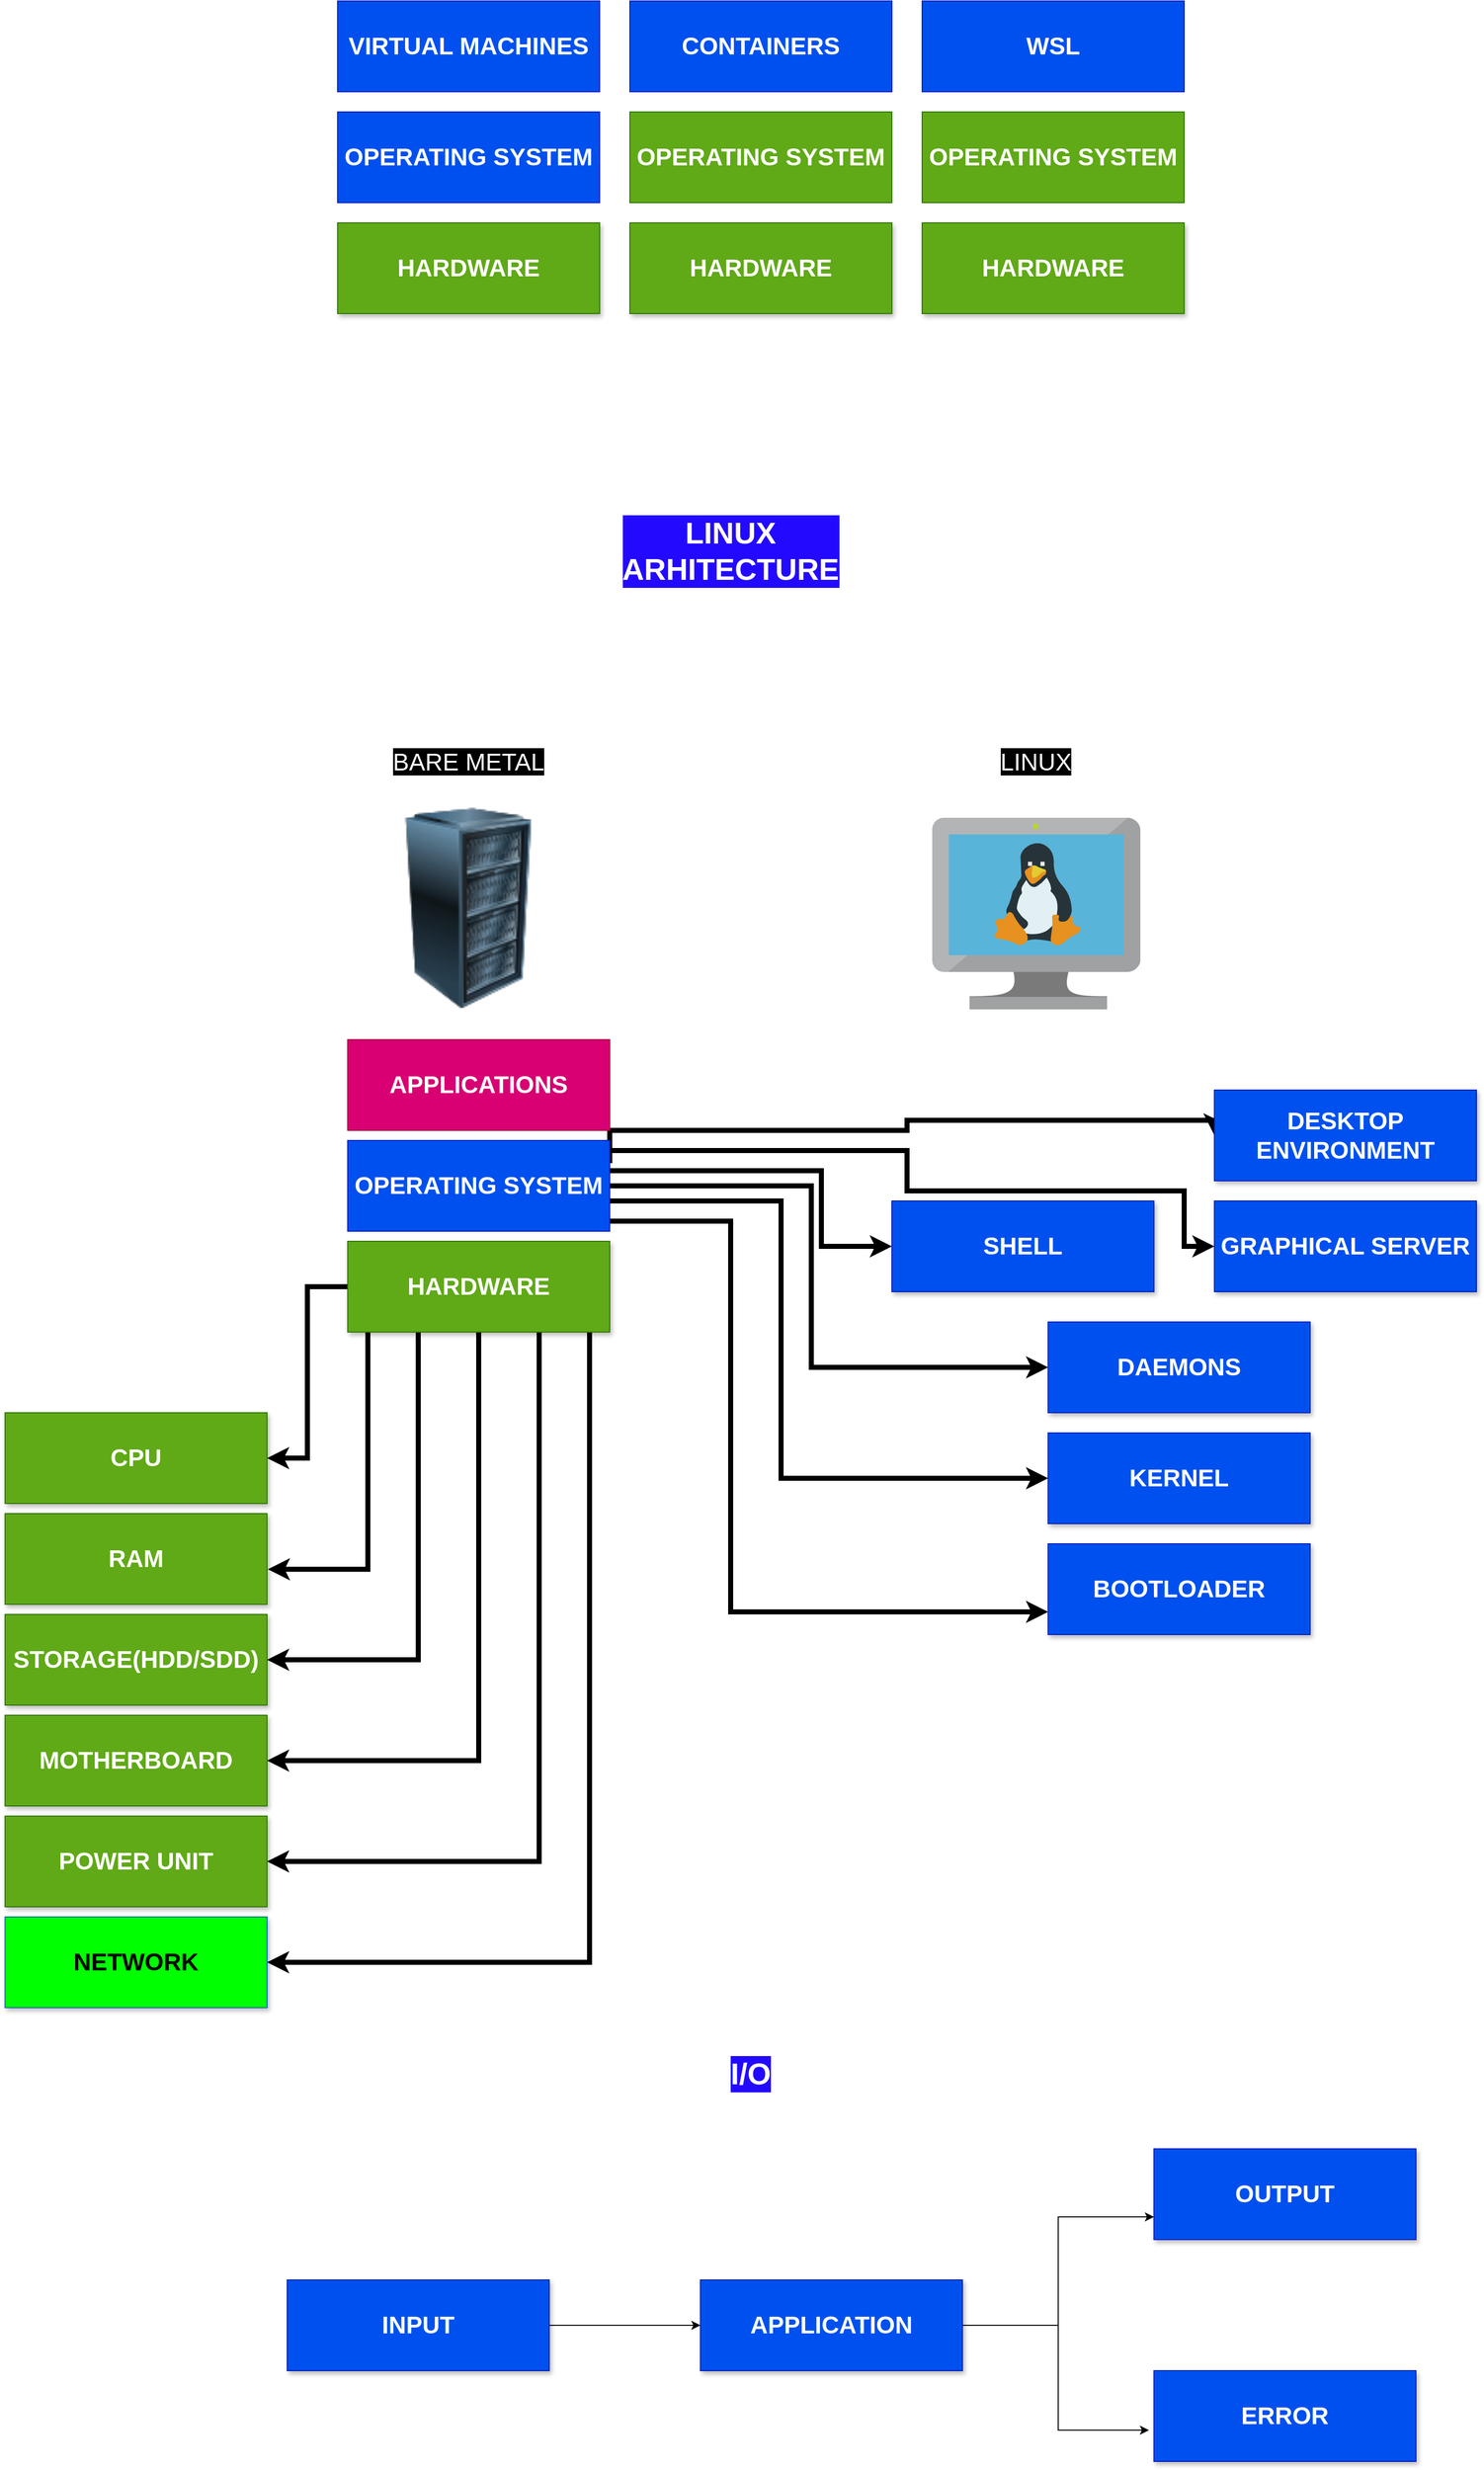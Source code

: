 <mxfile>
    <diagram id="ZzrY9_B9jC9xOs_7Z7fI" name="Page-1">
        <mxGraphModel dx="3777" dy="2998" grid="1" gridSize="10" guides="1" tooltips="1" connect="1" arrows="1" fold="1" page="1" pageScale="1" pageWidth="850" pageHeight="1100" math="0" shadow="0">
            <root>
                <mxCell id="0"/>
                <mxCell id="1" parent="0"/>
                <mxCell id="KKc4-tbAbIuKgvvOoJ8D-1" value="" style="image;html=1;image=img/lib/clip_art/computers/Server_Rack_128x128.png" parent="1" vertex="1">
                    <mxGeometry x="-340" y="770" width="140" height="200" as="geometry"/>
                </mxCell>
                <mxCell id="rJqn0r7HXvhNdOzZmETf-32" style="edgeStyle=orthogonalEdgeStyle;rounded=0;orthogonalLoop=1;jettySize=auto;html=1;entryX=1;entryY=0.5;entryDx=0;entryDy=0;strokeWidth=5;" parent="1" source="KKc4-tbAbIuKgvvOoJ8D-4" target="rJqn0r7HXvhNdOzZmETf-4" edge="1">
                    <mxGeometry relative="1" as="geometry"/>
                </mxCell>
                <mxCell id="rJqn0r7HXvhNdOzZmETf-33" style="edgeStyle=orthogonalEdgeStyle;rounded=0;orthogonalLoop=1;jettySize=auto;html=1;entryX=1.003;entryY=0.614;entryDx=0;entryDy=0;entryPerimeter=0;strokeWidth=5;" parent="1" source="KKc4-tbAbIuKgvvOoJ8D-4" target="rJqn0r7HXvhNdOzZmETf-5" edge="1">
                    <mxGeometry relative="1" as="geometry">
                        <Array as="points">
                            <mxPoint x="-370" y="1525"/>
                        </Array>
                    </mxGeometry>
                </mxCell>
                <mxCell id="rJqn0r7HXvhNdOzZmETf-34" style="edgeStyle=orthogonalEdgeStyle;rounded=0;orthogonalLoop=1;jettySize=auto;html=1;entryX=1;entryY=0.5;entryDx=0;entryDy=0;strokeWidth=5;" parent="1" source="KKc4-tbAbIuKgvvOoJ8D-4" target="rJqn0r7HXvhNdOzZmETf-6" edge="1">
                    <mxGeometry relative="1" as="geometry">
                        <Array as="points">
                            <mxPoint x="-320" y="1615"/>
                        </Array>
                    </mxGeometry>
                </mxCell>
                <mxCell id="rJqn0r7HXvhNdOzZmETf-35" style="edgeStyle=orthogonalEdgeStyle;rounded=0;orthogonalLoop=1;jettySize=auto;html=1;entryX=1;entryY=0.5;entryDx=0;entryDy=0;strokeWidth=5;" parent="1" source="KKc4-tbAbIuKgvvOoJ8D-4" target="rJqn0r7HXvhNdOzZmETf-3" edge="1">
                    <mxGeometry relative="1" as="geometry">
                        <Array as="points">
                            <mxPoint x="-260" y="1715"/>
                        </Array>
                    </mxGeometry>
                </mxCell>
                <mxCell id="rJqn0r7HXvhNdOzZmETf-36" style="edgeStyle=orthogonalEdgeStyle;rounded=0;orthogonalLoop=1;jettySize=auto;html=1;entryX=1;entryY=0.5;entryDx=0;entryDy=0;strokeWidth=5;" parent="1" source="KKc4-tbAbIuKgvvOoJ8D-4" target="rJqn0r7HXvhNdOzZmETf-7" edge="1">
                    <mxGeometry relative="1" as="geometry">
                        <Array as="points">
                            <mxPoint x="-200" y="1815"/>
                        </Array>
                    </mxGeometry>
                </mxCell>
                <mxCell id="rJqn0r7HXvhNdOzZmETf-37" style="edgeStyle=orthogonalEdgeStyle;rounded=0;orthogonalLoop=1;jettySize=auto;html=1;entryX=1;entryY=0.5;entryDx=0;entryDy=0;strokeWidth=5;" parent="1" source="KKc4-tbAbIuKgvvOoJ8D-4" target="rJqn0r7HXvhNdOzZmETf-13" edge="1">
                    <mxGeometry relative="1" as="geometry">
                        <Array as="points">
                            <mxPoint x="-150" y="1915"/>
                        </Array>
                    </mxGeometry>
                </mxCell>
                <mxCell id="KKc4-tbAbIuKgvvOoJ8D-4" value="&lt;font style=&quot;font-size: 24px&quot;&gt;HARDWARE&lt;/font&gt;" style="rounded=0;whiteSpace=wrap;html=1;fillColor=#60a917;strokeColor=#2D7600;fontColor=#ffffff;shadow=1;fontStyle=1" parent="1" vertex="1">
                    <mxGeometry x="-390" y="1200" width="260" height="90" as="geometry"/>
                </mxCell>
                <mxCell id="rJqn0r7HXvhNdOzZmETf-23" style="edgeStyle=orthogonalEdgeStyle;rounded=0;orthogonalLoop=1;jettySize=auto;html=1;entryX=0;entryY=0.75;entryDx=0;entryDy=0;strokeWidth=5;" parent="1" source="KKc4-tbAbIuKgvvOoJ8D-5" target="rJqn0r7HXvhNdOzZmETf-16" edge="1">
                    <mxGeometry relative="1" as="geometry">
                        <Array as="points">
                            <mxPoint x="-10" y="1180"/>
                            <mxPoint x="-10" y="1568"/>
                        </Array>
                    </mxGeometry>
                </mxCell>
                <mxCell id="rJqn0r7HXvhNdOzZmETf-24" style="edgeStyle=orthogonalEdgeStyle;rounded=0;orthogonalLoop=1;jettySize=auto;html=1;entryX=0;entryY=0.5;entryDx=0;entryDy=0;strokeWidth=5;" parent="1" source="KKc4-tbAbIuKgvvOoJ8D-5" target="rJqn0r7HXvhNdOzZmETf-17" edge="1">
                    <mxGeometry relative="1" as="geometry">
                        <Array as="points">
                            <mxPoint x="40" y="1160"/>
                            <mxPoint x="40" y="1435"/>
                        </Array>
                    </mxGeometry>
                </mxCell>
                <mxCell id="rJqn0r7HXvhNdOzZmETf-25" style="edgeStyle=orthogonalEdgeStyle;rounded=0;orthogonalLoop=1;jettySize=auto;html=1;entryX=0;entryY=0.5;entryDx=0;entryDy=0;strokeWidth=5;" parent="1" source="KKc4-tbAbIuKgvvOoJ8D-5" target="rJqn0r7HXvhNdOzZmETf-19" edge="1">
                    <mxGeometry relative="1" as="geometry">
                        <Array as="points">
                            <mxPoint x="80" y="1130"/>
                            <mxPoint x="80" y="1205"/>
                        </Array>
                    </mxGeometry>
                </mxCell>
                <mxCell id="rJqn0r7HXvhNdOzZmETf-26" style="edgeStyle=orthogonalEdgeStyle;rounded=0;orthogonalLoop=1;jettySize=auto;html=1;exitX=1;exitY=0.25;exitDx=0;exitDy=0;strokeWidth=5;entryX=0;entryY=0.5;entryDx=0;entryDy=0;" parent="1" source="KKc4-tbAbIuKgvvOoJ8D-5" target="rJqn0r7HXvhNdOzZmETf-21" edge="1">
                    <mxGeometry relative="1" as="geometry">
                        <mxPoint x="410" y="1122.75" as="targetPoint"/>
                        <Array as="points">
                            <mxPoint x="-130" y="1090"/>
                            <mxPoint x="165" y="1090"/>
                            <mxPoint x="165" y="1080"/>
                            <mxPoint x="470" y="1080"/>
                        </Array>
                    </mxGeometry>
                </mxCell>
                <mxCell id="rJqn0r7HXvhNdOzZmETf-28" style="edgeStyle=orthogonalEdgeStyle;rounded=0;orthogonalLoop=1;jettySize=auto;html=1;entryX=0;entryY=0.5;entryDx=0;entryDy=0;strokeWidth=5;" parent="1" source="KKc4-tbAbIuKgvvOoJ8D-5" target="rJqn0r7HXvhNdOzZmETf-20" edge="1">
                    <mxGeometry relative="1" as="geometry">
                        <Array as="points">
                            <mxPoint x="165" y="1110"/>
                            <mxPoint x="165" y="1150"/>
                            <mxPoint x="440" y="1150"/>
                            <mxPoint x="440" y="1205"/>
                        </Array>
                    </mxGeometry>
                </mxCell>
                <mxCell id="rJqn0r7HXvhNdOzZmETf-29" style="edgeStyle=orthogonalEdgeStyle;rounded=0;orthogonalLoop=1;jettySize=auto;html=1;entryX=0;entryY=0.5;entryDx=0;entryDy=0;strokeWidth=5;" parent="1" source="KKc4-tbAbIuKgvvOoJ8D-5" target="rJqn0r7HXvhNdOzZmETf-18" edge="1">
                    <mxGeometry relative="1" as="geometry">
                        <Array as="points">
                            <mxPoint x="70" y="1145"/>
                            <mxPoint x="70" y="1325"/>
                        </Array>
                    </mxGeometry>
                </mxCell>
                <mxCell id="KKc4-tbAbIuKgvvOoJ8D-5" value="&lt;span style=&quot;font-size: 24px&quot;&gt;OPERATING SYSTEM&lt;/span&gt;" style="rounded=0;whiteSpace=wrap;html=1;fillColor=#0050ef;strokeColor=#001DBC;fontColor=#ffffff;fontStyle=1" parent="1" vertex="1">
                    <mxGeometry x="-390" y="1100" width="260" height="90" as="geometry"/>
                </mxCell>
                <mxCell id="KKc4-tbAbIuKgvvOoJ8D-6" value="&lt;font style=&quot;font-size: 24px&quot;&gt;APPLICATIONS&lt;/font&gt;" style="rounded=0;whiteSpace=wrap;html=1;fillColor=#d80073;strokeColor=#A50040;fontColor=#ffffff;fontStyle=1" parent="1" vertex="1">
                    <mxGeometry x="-390" y="1000" width="260" height="90" as="geometry"/>
                </mxCell>
                <mxCell id="KKc4-tbAbIuKgvvOoJ8D-13" value="&lt;span style=&quot;background-color: rgb(0 , 0 , 0)&quot;&gt;&lt;font color=&quot;#ffffff&quot;&gt;BARE METAL&lt;/font&gt;&lt;/span&gt;" style="text;html=1;strokeColor=none;fillColor=none;align=center;verticalAlign=middle;whiteSpace=wrap;rounded=0;fontSize=24;" parent="1" vertex="1">
                    <mxGeometry x="-360" y="700" width="180" height="50" as="geometry"/>
                </mxCell>
                <mxCell id="1fBsBW-F1X1UORex-bEd-3" value="&lt;font style=&quot;font-size: 30px;&quot;&gt;LINUX ARHITECTURE&lt;/font&gt;" style="text;html=1;strokeColor=none;fillColor=none;align=center;verticalAlign=middle;whiteSpace=wrap;rounded=0;shadow=1;labelBackgroundColor=#230AFF;fontColor=#FFFFFF;fontStyle=1" parent="1" vertex="1">
                    <mxGeometry x="-100" y="480" width="180" height="70" as="geometry"/>
                </mxCell>
                <mxCell id="rJqn0r7HXvhNdOzZmETf-2" value="" style="sketch=0;aspect=fixed;html=1;points=[];align=center;image;fontSize=12;image=img/lib/mscae/VM_Linux.svg;" parent="1" vertex="1">
                    <mxGeometry x="190" y="780" width="206.52" height="190" as="geometry"/>
                </mxCell>
                <mxCell id="rJqn0r7HXvhNdOzZmETf-3" value="&lt;font style=&quot;font-size: 24px&quot;&gt;MOTHERBOARD&lt;/font&gt;" style="rounded=0;whiteSpace=wrap;html=1;fillColor=#60a917;strokeColor=#2D7600;fontColor=#ffffff;shadow=1;fontStyle=1" parent="1" vertex="1">
                    <mxGeometry x="-730" y="1670" width="260" height="90" as="geometry"/>
                </mxCell>
                <mxCell id="rJqn0r7HXvhNdOzZmETf-4" value="&lt;font style=&quot;font-size: 24px&quot;&gt;CPU&lt;/font&gt;" style="rounded=0;whiteSpace=wrap;html=1;fillColor=#60a917;strokeColor=#2D7600;fontColor=#ffffff;shadow=1;fontStyle=1" parent="1" vertex="1">
                    <mxGeometry x="-730" y="1370" width="260" height="90" as="geometry"/>
                </mxCell>
                <mxCell id="rJqn0r7HXvhNdOzZmETf-5" value="&lt;font style=&quot;font-size: 24px&quot;&gt;RAM&lt;/font&gt;" style="rounded=0;whiteSpace=wrap;html=1;fillColor=#60a917;strokeColor=#2D7600;fontColor=#ffffff;shadow=1;fontStyle=1" parent="1" vertex="1">
                    <mxGeometry x="-730" y="1470" width="260" height="90" as="geometry"/>
                </mxCell>
                <mxCell id="rJqn0r7HXvhNdOzZmETf-6" value="&lt;font style=&quot;font-size: 24px&quot;&gt;STORAGE(HDD/SDD)&lt;/font&gt;" style="rounded=0;whiteSpace=wrap;html=1;fillColor=#60a917;strokeColor=#2D7600;fontColor=#ffffff;shadow=1;fontStyle=1" parent="1" vertex="1">
                    <mxGeometry x="-730" y="1570" width="260" height="90" as="geometry"/>
                </mxCell>
                <mxCell id="rJqn0r7HXvhNdOzZmETf-7" value="&lt;font style=&quot;font-size: 24px&quot;&gt;POWER UNIT&lt;/font&gt;" style="rounded=0;whiteSpace=wrap;html=1;fillColor=#60a917;strokeColor=#2D7600;fontColor=#ffffff;shadow=1;fontStyle=1" parent="1" vertex="1">
                    <mxGeometry x="-730" y="1770" width="260" height="90" as="geometry"/>
                </mxCell>
                <mxCell id="rJqn0r7HXvhNdOzZmETf-13" value="&lt;span style=&quot;font-size: 24px;&quot;&gt;NETWORK&lt;/span&gt;" style="rounded=0;whiteSpace=wrap;html=1;fillColor=#00FF00;strokeColor=#006EAF;fontColor=#000000;shadow=1;fontStyle=1" parent="1" vertex="1">
                    <mxGeometry x="-730" y="1870" width="260" height="90" as="geometry"/>
                </mxCell>
                <mxCell id="rJqn0r7HXvhNdOzZmETf-16" value="&lt;font style=&quot;font-size: 24px&quot;&gt;BOOTLOADER&lt;/font&gt;" style="rounded=0;whiteSpace=wrap;html=1;fillColor=#0050ef;strokeColor=#001DBC;fontColor=#ffffff;shadow=1;fontStyle=1" parent="1" vertex="1">
                    <mxGeometry x="305" y="1500" width="260" height="90" as="geometry"/>
                </mxCell>
                <mxCell id="rJqn0r7HXvhNdOzZmETf-17" value="&lt;font style=&quot;font-size: 24px&quot;&gt;KERNEL&lt;/font&gt;" style="rounded=0;whiteSpace=wrap;html=1;fillColor=#0050ef;strokeColor=#001DBC;fontColor=#ffffff;shadow=1;fontStyle=1" parent="1" vertex="1">
                    <mxGeometry x="305" y="1390" width="260" height="90" as="geometry"/>
                </mxCell>
                <mxCell id="rJqn0r7HXvhNdOzZmETf-18" value="&lt;font style=&quot;font-size: 24px&quot;&gt;DAEMONS&lt;/font&gt;" style="rounded=0;whiteSpace=wrap;html=1;fillColor=#0050ef;strokeColor=#001DBC;fontColor=#ffffff;shadow=1;fontStyle=1" parent="1" vertex="1">
                    <mxGeometry x="305" y="1280" width="260" height="90" as="geometry"/>
                </mxCell>
                <mxCell id="rJqn0r7HXvhNdOzZmETf-19" value="&lt;span style=&quot;font-size: 24px;&quot;&gt;SHELL&lt;/span&gt;" style="rounded=0;whiteSpace=wrap;html=1;fillColor=#0050ef;strokeColor=#001DBC;fontColor=#ffffff;shadow=1;fontStyle=1" parent="1" vertex="1">
                    <mxGeometry x="150" y="1160" width="260" height="90" as="geometry"/>
                </mxCell>
                <mxCell id="rJqn0r7HXvhNdOzZmETf-20" value="&lt;font style=&quot;font-size: 24px&quot;&gt;GRAPHICAL SERVER&lt;/font&gt;" style="rounded=0;whiteSpace=wrap;html=1;fillColor=#0050ef;strokeColor=#001DBC;fontColor=#ffffff;shadow=1;fontStyle=1" parent="1" vertex="1">
                    <mxGeometry x="470" y="1160" width="260" height="90" as="geometry"/>
                </mxCell>
                <mxCell id="rJqn0r7HXvhNdOzZmETf-21" value="&lt;font style=&quot;font-size: 24px&quot;&gt;DESKTOP ENVIRONMENT&lt;/font&gt;" style="rounded=0;whiteSpace=wrap;html=1;fillColor=#0050ef;strokeColor=#001DBC;fontColor=#ffffff;shadow=1;fontStyle=1" parent="1" vertex="1">
                    <mxGeometry x="470" y="1050" width="260" height="90" as="geometry"/>
                </mxCell>
                <mxCell id="rJqn0r7HXvhNdOzZmETf-30" value="&lt;span style=&quot;background-color: rgb(0 , 0 , 0)&quot;&gt;&lt;font color=&quot;#ffffff&quot;&gt;LINUX&lt;/font&gt;&lt;/span&gt;" style="text;html=1;strokeColor=none;fillColor=none;align=center;verticalAlign=middle;whiteSpace=wrap;rounded=0;fontSize=24;" parent="1" vertex="1">
                    <mxGeometry x="203.26" y="700" width="180" height="50" as="geometry"/>
                </mxCell>
                <mxCell id="nWxPVs2zFTbiSsFRjAG0-6" style="edgeStyle=orthogonalEdgeStyle;rounded=0;orthogonalLoop=1;jettySize=auto;html=1;entryX=0;entryY=0.75;entryDx=0;entryDy=0;" parent="1" source="nWxPVs2zFTbiSsFRjAG0-1" target="nWxPVs2zFTbiSsFRjAG0-5" edge="1">
                    <mxGeometry relative="1" as="geometry"/>
                </mxCell>
                <mxCell id="nWxPVs2zFTbiSsFRjAG0-7" style="edgeStyle=orthogonalEdgeStyle;rounded=0;orthogonalLoop=1;jettySize=auto;html=1;entryX=-0.019;entryY=0.656;entryDx=0;entryDy=0;entryPerimeter=0;" parent="1" source="nWxPVs2zFTbiSsFRjAG0-1" target="nWxPVs2zFTbiSsFRjAG0-4" edge="1">
                    <mxGeometry relative="1" as="geometry"/>
                </mxCell>
                <mxCell id="nWxPVs2zFTbiSsFRjAG0-1" value="&lt;font style=&quot;font-size: 24px&quot;&gt;APPLICATION&lt;/font&gt;" style="rounded=0;whiteSpace=wrap;html=1;fillColor=#0050ef;strokeColor=#001DBC;fontColor=#ffffff;shadow=1;fontStyle=1" parent="1" vertex="1">
                    <mxGeometry x="-40" y="2230" width="260" height="90" as="geometry"/>
                </mxCell>
                <mxCell id="nWxPVs2zFTbiSsFRjAG0-3" style="edgeStyle=orthogonalEdgeStyle;rounded=0;orthogonalLoop=1;jettySize=auto;html=1;" parent="1" source="nWxPVs2zFTbiSsFRjAG0-2" target="nWxPVs2zFTbiSsFRjAG0-1" edge="1">
                    <mxGeometry relative="1" as="geometry"/>
                </mxCell>
                <mxCell id="nWxPVs2zFTbiSsFRjAG0-2" value="&lt;font style=&quot;font-size: 24px&quot;&gt;INPUT&lt;/font&gt;" style="rounded=0;whiteSpace=wrap;html=1;fillColor=#0050ef;strokeColor=#001DBC;fontColor=#ffffff;shadow=1;fontStyle=1" parent="1" vertex="1">
                    <mxGeometry x="-450" y="2230" width="260" height="90" as="geometry"/>
                </mxCell>
                <mxCell id="nWxPVs2zFTbiSsFRjAG0-4" value="&lt;font style=&quot;font-size: 24px&quot;&gt;ERROR&lt;/font&gt;" style="rounded=0;whiteSpace=wrap;html=1;fillColor=#0050ef;strokeColor=#001DBC;fontColor=#ffffff;shadow=1;fontStyle=1" parent="1" vertex="1">
                    <mxGeometry x="410" y="2320" width="260" height="90" as="geometry"/>
                </mxCell>
                <mxCell id="nWxPVs2zFTbiSsFRjAG0-5" value="&lt;font style=&quot;font-size: 24px&quot;&gt;OUTPUT&lt;/font&gt;" style="rounded=0;whiteSpace=wrap;html=1;fillColor=#0050ef;strokeColor=#001DBC;fontColor=#ffffff;shadow=1;fontStyle=1" parent="1" vertex="1">
                    <mxGeometry x="410" y="2100" width="260" height="90" as="geometry"/>
                </mxCell>
                <mxCell id="TFoqkKzZm7GSyr_mBAFi-2" value="&lt;font style=&quot;font-size: 24px&quot;&gt;HARDWARE&lt;/font&gt;" style="rounded=0;whiteSpace=wrap;html=1;fillColor=#60a917;strokeColor=#2D7600;fontColor=#ffffff;shadow=1;fontStyle=1" parent="1" vertex="1">
                    <mxGeometry x="-400" y="190" width="260" height="90" as="geometry"/>
                </mxCell>
                <mxCell id="TFoqkKzZm7GSyr_mBAFi-3" value="&lt;span style=&quot;font-size: 24px&quot;&gt;OPERATING SYSTEM&lt;/span&gt;" style="rounded=0;whiteSpace=wrap;html=1;fillColor=#0050ef;strokeColor=#001DBC;fontColor=#ffffff;fontStyle=1" parent="1" vertex="1">
                    <mxGeometry x="-400" y="80" width="260" height="90" as="geometry"/>
                </mxCell>
                <mxCell id="TFoqkKzZm7GSyr_mBAFi-7" value="&lt;span style=&quot;font-size: 24px&quot;&gt;VIRTUAL MACHINES&lt;/span&gt;" style="rounded=0;whiteSpace=wrap;html=1;fillColor=#0050ef;strokeColor=#001DBC;fontColor=#ffffff;fontStyle=1" parent="1" vertex="1">
                    <mxGeometry x="-400" y="-30" width="260" height="90" as="geometry"/>
                </mxCell>
                <mxCell id="TFoqkKzZm7GSyr_mBAFi-8" value="&lt;span style=&quot;font-size: 24px&quot;&gt;CONTAINERS&lt;/span&gt;" style="rounded=0;whiteSpace=wrap;html=1;fillColor=#0050ef;strokeColor=#001DBC;fontColor=#ffffff;fontStyle=1" parent="1" vertex="1">
                    <mxGeometry x="-110" y="-30" width="260" height="90" as="geometry"/>
                </mxCell>
                <mxCell id="TFoqkKzZm7GSyr_mBAFi-9" value="&lt;span style=&quot;font-size: 24px&quot;&gt;WSL&lt;/span&gt;" style="rounded=0;whiteSpace=wrap;html=1;fillColor=#0050ef;strokeColor=#001DBC;fontColor=#ffffff;fontStyle=1" parent="1" vertex="1">
                    <mxGeometry x="180" y="-30" width="260" height="90" as="geometry"/>
                </mxCell>
                <mxCell id="2" value="&lt;span style=&quot;font-size: 30px;&quot;&gt;I/O&lt;/span&gt;" style="text;html=1;strokeColor=none;fillColor=none;align=center;verticalAlign=middle;whiteSpace=wrap;rounded=0;shadow=1;labelBackgroundColor=#230AFF;fontColor=#FFFFFF;fontStyle=1" vertex="1" parent="1">
                    <mxGeometry x="-80" y="1990" width="180" height="70" as="geometry"/>
                </mxCell>
                <mxCell id="3" value="&lt;font style=&quot;font-size: 24px&quot;&gt;HARDWARE&lt;/font&gt;" style="rounded=0;whiteSpace=wrap;html=1;fillColor=#60a917;strokeColor=#2D7600;fontColor=#ffffff;shadow=1;fontStyle=1" vertex="1" parent="1">
                    <mxGeometry x="-110" y="190" width="260" height="90" as="geometry"/>
                </mxCell>
                <mxCell id="4" value="&lt;span style=&quot;font-size: 24px&quot;&gt;OPERATING SYSTEM&lt;/span&gt;" style="rounded=0;whiteSpace=wrap;html=1;fillColor=#60a917;strokeColor=#2D7600;fontColor=#ffffff;fontStyle=1" vertex="1" parent="1">
                    <mxGeometry x="-110" y="80" width="260" height="90" as="geometry"/>
                </mxCell>
                <mxCell id="5" value="&lt;font style=&quot;font-size: 24px&quot;&gt;HARDWARE&lt;/font&gt;" style="rounded=0;whiteSpace=wrap;html=1;fillColor=#60a917;strokeColor=#2D7600;fontColor=#ffffff;shadow=1;fontStyle=1" vertex="1" parent="1">
                    <mxGeometry x="180" y="190" width="260" height="90" as="geometry"/>
                </mxCell>
                <mxCell id="6" value="&lt;span style=&quot;font-size: 24px&quot;&gt;OPERATING SYSTEM&lt;/span&gt;" style="rounded=0;whiteSpace=wrap;html=1;fillColor=#60a917;strokeColor=#2D7600;fontColor=#ffffff;fontStyle=1" vertex="1" parent="1">
                    <mxGeometry x="180" y="80" width="260" height="90" as="geometry"/>
                </mxCell>
            </root>
        </mxGraphModel>
    </diagram>
</mxfile>